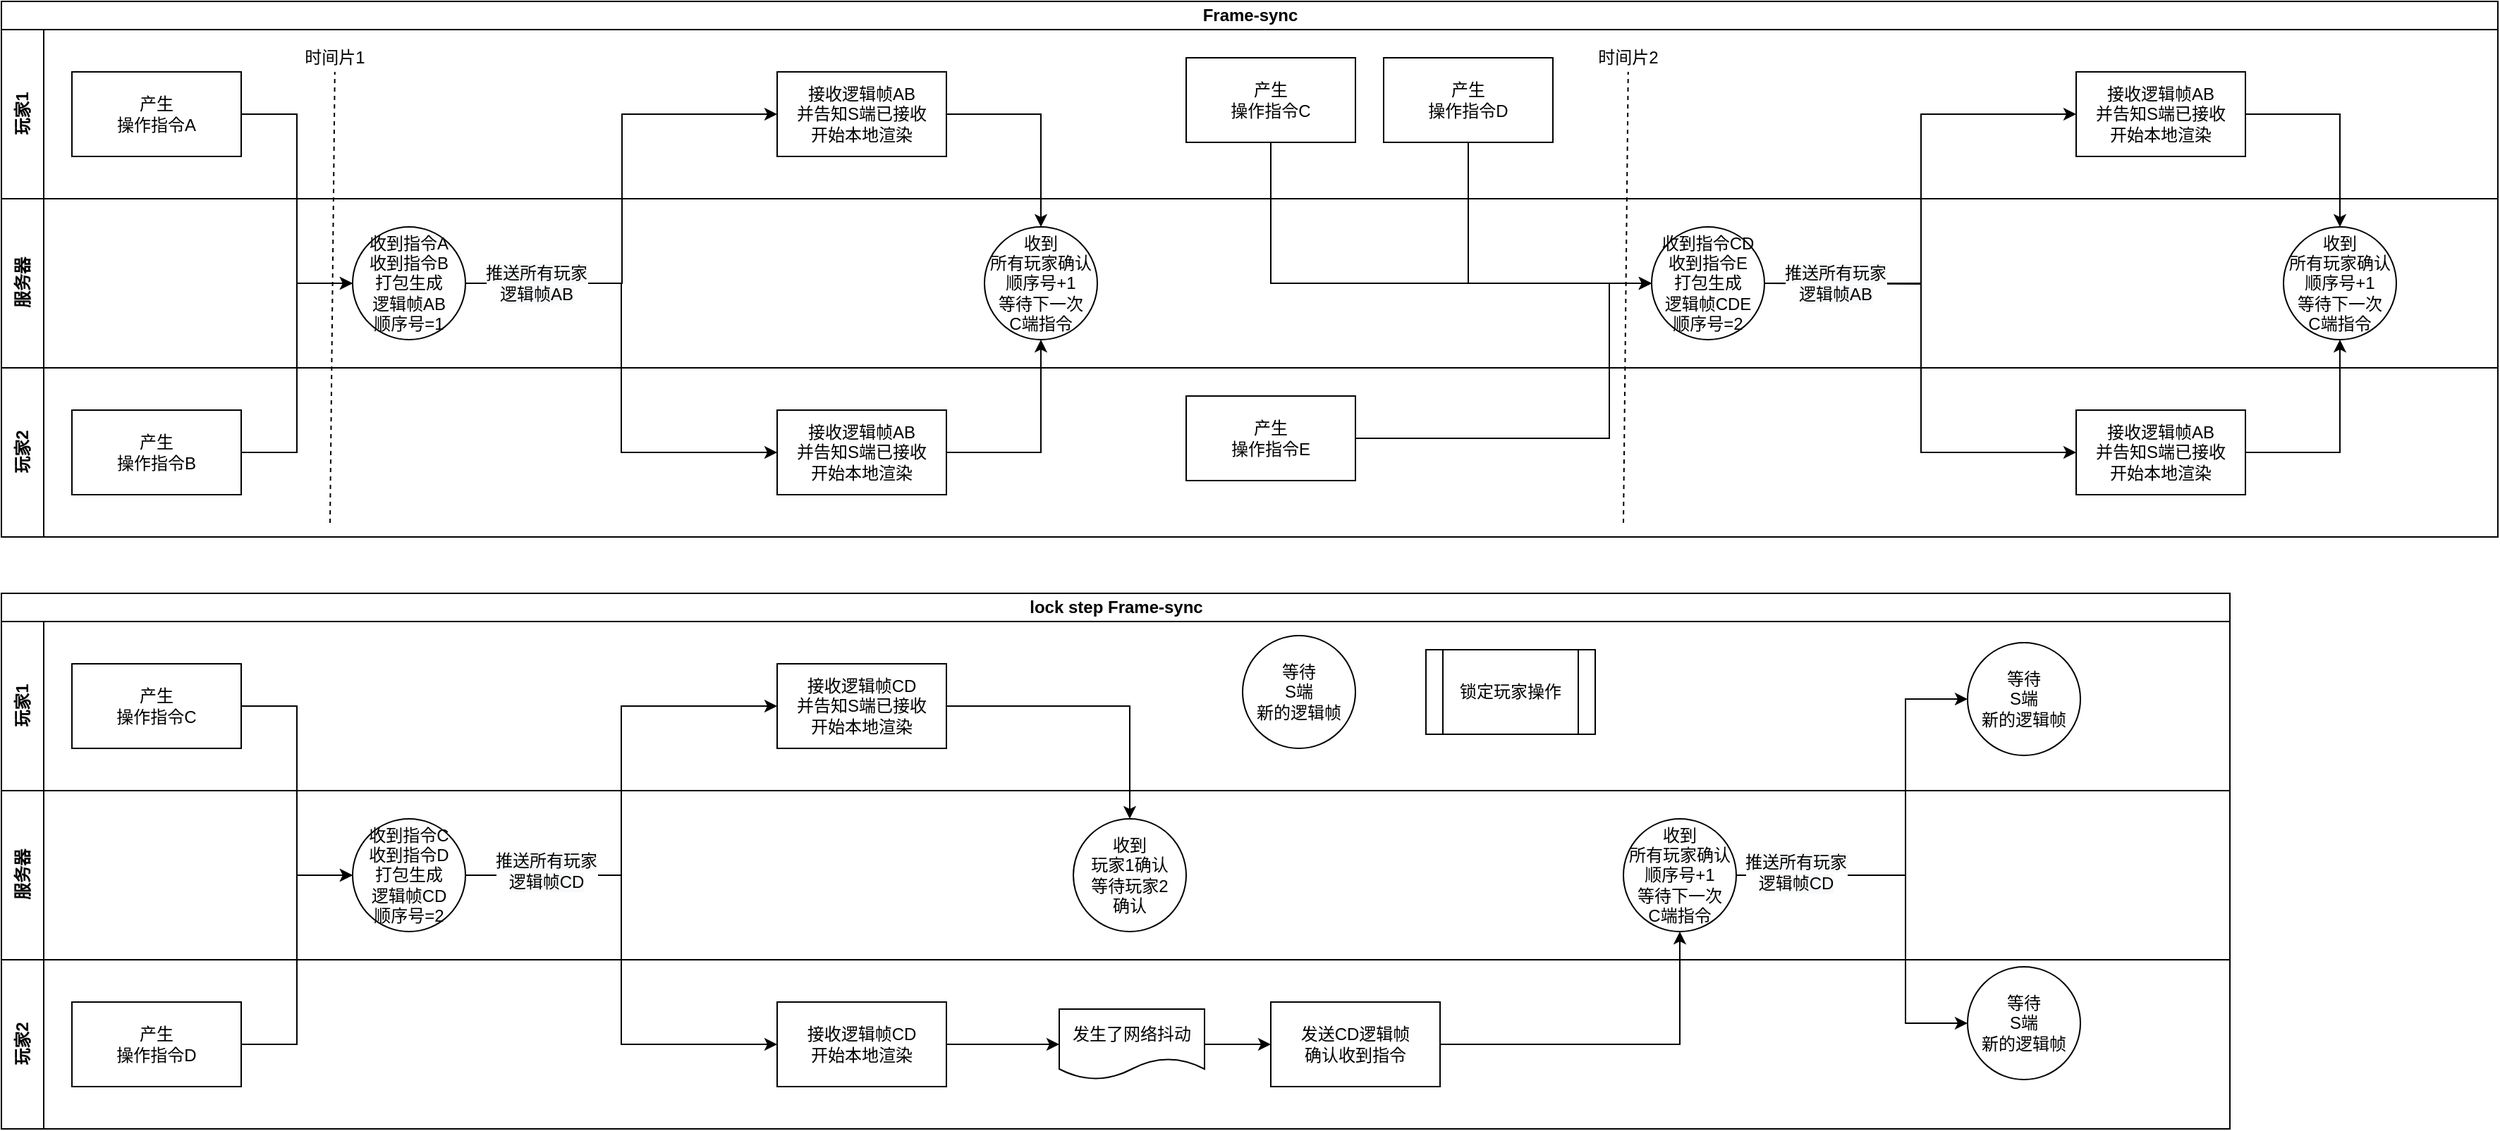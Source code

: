 <mxfile version="14.7.3" type="github">
  <diagram id="-5-jdhdnzxWbleS5DXfY" name="Page-1">
    <mxGraphModel dx="1426" dy="704" grid="1" gridSize="10" guides="1" tooltips="1" connect="1" arrows="1" fold="1" page="1" pageScale="1" pageWidth="827" pageHeight="1169" math="0" shadow="0">
      <root>
        <mxCell id="0" />
        <mxCell id="1" parent="0" />
        <mxCell id="7hrJLlgsWt-9u6O5V6BG-1" value="Frame-sync" style="swimlane;html=1;childLayout=stackLayout;resizeParent=1;resizeParentMax=0;horizontal=1;startSize=20;horizontalStack=0;" parent="1" vertex="1">
          <mxGeometry x="180" y="60" width="1770" height="380" as="geometry" />
        </mxCell>
        <mxCell id="7hrJLlgsWt-9u6O5V6BG-2" value="玩家1" style="swimlane;html=1;startSize=30;horizontal=0;" parent="7hrJLlgsWt-9u6O5V6BG-1" vertex="1">
          <mxGeometry y="20" width="1770" height="120" as="geometry" />
        </mxCell>
        <mxCell id="7hrJLlgsWt-9u6O5V6BG-5" value="产生&lt;br&gt;操作指令A" style="rounded=0;whiteSpace=wrap;html=1;" parent="7hrJLlgsWt-9u6O5V6BG-2" vertex="1">
          <mxGeometry x="50" y="30" width="120" height="60" as="geometry" />
        </mxCell>
        <mxCell id="7hrJLlgsWt-9u6O5V6BG-11" value="接收逻辑帧AB&lt;br&gt;并告知S端已接收&lt;br&gt;开始本地渲染" style="rounded=0;whiteSpace=wrap;html=1;" parent="7hrJLlgsWt-9u6O5V6BG-2" vertex="1">
          <mxGeometry x="550" y="30" width="120" height="60" as="geometry" />
        </mxCell>
        <mxCell id="YzlM53vTQGtiB-58P6q3-10" value="产生&lt;br&gt;操作指令C" style="rounded=0;whiteSpace=wrap;html=1;" vertex="1" parent="7hrJLlgsWt-9u6O5V6BG-2">
          <mxGeometry x="840" y="20" width="120" height="60" as="geometry" />
        </mxCell>
        <mxCell id="YzlM53vTQGtiB-58P6q3-11" value="产生&lt;br&gt;操作指令D" style="rounded=0;whiteSpace=wrap;html=1;" vertex="1" parent="7hrJLlgsWt-9u6O5V6BG-2">
          <mxGeometry x="980" y="20" width="120" height="60" as="geometry" />
        </mxCell>
        <mxCell id="YzlM53vTQGtiB-58P6q3-26" value="" style="endArrow=none;dashed=1;html=1;" edge="1" parent="7hrJLlgsWt-9u6O5V6BG-2" target="YzlM53vTQGtiB-58P6q3-28">
          <mxGeometry width="50" height="50" relative="1" as="geometry">
            <mxPoint x="233" y="350" as="sourcePoint" />
            <mxPoint x="233" y="20" as="targetPoint" />
          </mxGeometry>
        </mxCell>
        <mxCell id="YzlM53vTQGtiB-58P6q3-28" value="时间片1" style="text;html=1;strokeColor=none;fillColor=none;align=center;verticalAlign=middle;whiteSpace=wrap;rounded=0;" vertex="1" parent="7hrJLlgsWt-9u6O5V6BG-2">
          <mxGeometry x="213" y="10" width="47" height="20" as="geometry" />
        </mxCell>
        <mxCell id="YzlM53vTQGtiB-58P6q3-30" value="" style="endArrow=none;dashed=1;html=1;" edge="1" parent="7hrJLlgsWt-9u6O5V6BG-2" target="YzlM53vTQGtiB-58P6q3-31">
          <mxGeometry width="50" height="50" relative="1" as="geometry">
            <mxPoint x="1150" y="350" as="sourcePoint" />
            <mxPoint x="970" y="-60" as="targetPoint" />
          </mxGeometry>
        </mxCell>
        <mxCell id="YzlM53vTQGtiB-58P6q3-31" value="时间片2" style="text;html=1;strokeColor=none;fillColor=none;align=center;verticalAlign=middle;whiteSpace=wrap;rounded=0;" vertex="1" parent="7hrJLlgsWt-9u6O5V6BG-2">
          <mxGeometry x="1130" y="10" width="47" height="20" as="geometry" />
        </mxCell>
        <mxCell id="7hrJLlgsWt-9u6O5V6BG-3" value="服务器" style="swimlane;html=1;startSize=30;horizontal=0;" parent="7hrJLlgsWt-9u6O5V6BG-1" vertex="1">
          <mxGeometry y="140" width="1770" height="120" as="geometry" />
        </mxCell>
        <mxCell id="7hrJLlgsWt-9u6O5V6BG-7" value="收到指令A&lt;br&gt;收到指令B&lt;br&gt;打包生成&lt;br&gt;逻辑帧AB&lt;br&gt;顺序号=1" style="ellipse;whiteSpace=wrap;html=1;aspect=fixed;" parent="7hrJLlgsWt-9u6O5V6BG-3" vertex="1">
          <mxGeometry x="249" y="20" width="80" height="80" as="geometry" />
        </mxCell>
        <mxCell id="AFSrom-hQQR1lpxEIdzh-1" value="收到&lt;br&gt;所有玩家确认&lt;br&gt;顺序号+1&lt;br&gt;等待下一次&lt;br&gt;C端指令" style="ellipse;whiteSpace=wrap;html=1;aspect=fixed;" parent="7hrJLlgsWt-9u6O5V6BG-3" vertex="1">
          <mxGeometry x="697" y="20" width="80" height="80" as="geometry" />
        </mxCell>
        <mxCell id="YzlM53vTQGtiB-58P6q3-13" value="收到指令CD&lt;br&gt;收到指令E&lt;br&gt;打包生成&lt;br&gt;逻辑帧CDE&lt;br&gt;顺序号=2" style="ellipse;whiteSpace=wrap;html=1;aspect=fixed;" vertex="1" parent="7hrJLlgsWt-9u6O5V6BG-3">
          <mxGeometry x="1170" y="20" width="80" height="80" as="geometry" />
        </mxCell>
        <mxCell id="7hrJLlgsWt-9u6O5V6BG-4" value="玩家2" style="swimlane;html=1;startSize=30;horizontal=0;" parent="7hrJLlgsWt-9u6O5V6BG-1" vertex="1">
          <mxGeometry y="260" width="1770" height="120" as="geometry" />
        </mxCell>
        <mxCell id="7hrJLlgsWt-9u6O5V6BG-6" value="产生&lt;br&gt;操作指令B" style="rounded=0;whiteSpace=wrap;html=1;" parent="7hrJLlgsWt-9u6O5V6BG-4" vertex="1">
          <mxGeometry x="50" y="30" width="120" height="60" as="geometry" />
        </mxCell>
        <mxCell id="7hrJLlgsWt-9u6O5V6BG-12" value="接收逻辑帧AB&lt;br&gt;并告知S端已接收&lt;br&gt;开始本地渲染" style="rounded=0;whiteSpace=wrap;html=1;" parent="7hrJLlgsWt-9u6O5V6BG-4" vertex="1">
          <mxGeometry x="550" y="30" width="120" height="60" as="geometry" />
        </mxCell>
        <mxCell id="YzlM53vTQGtiB-58P6q3-12" value="产生&lt;br&gt;操作指令E" style="rounded=0;whiteSpace=wrap;html=1;" vertex="1" parent="7hrJLlgsWt-9u6O5V6BG-4">
          <mxGeometry x="840" y="20" width="120" height="60" as="geometry" />
        </mxCell>
        <mxCell id="7hrJLlgsWt-9u6O5V6BG-8" style="edgeStyle=orthogonalEdgeStyle;rounded=0;orthogonalLoop=1;jettySize=auto;html=1;entryX=0;entryY=0.5;entryDx=0;entryDy=0;" parent="7hrJLlgsWt-9u6O5V6BG-1" source="7hrJLlgsWt-9u6O5V6BG-5" target="7hrJLlgsWt-9u6O5V6BG-7" edge="1">
          <mxGeometry relative="1" as="geometry" />
        </mxCell>
        <mxCell id="7hrJLlgsWt-9u6O5V6BG-9" style="edgeStyle=orthogonalEdgeStyle;rounded=0;orthogonalLoop=1;jettySize=auto;html=1;entryX=0;entryY=0.5;entryDx=0;entryDy=0;" parent="7hrJLlgsWt-9u6O5V6BG-1" source="7hrJLlgsWt-9u6O5V6BG-6" target="7hrJLlgsWt-9u6O5V6BG-7" edge="1">
          <mxGeometry relative="1" as="geometry" />
        </mxCell>
        <mxCell id="7hrJLlgsWt-9u6O5V6BG-13" style="edgeStyle=orthogonalEdgeStyle;rounded=0;orthogonalLoop=1;jettySize=auto;html=1;entryX=0;entryY=0.5;entryDx=0;entryDy=0;exitX=1;exitY=0.5;exitDx=0;exitDy=0;" parent="7hrJLlgsWt-9u6O5V6BG-1" source="7hrJLlgsWt-9u6O5V6BG-7" target="7hrJLlgsWt-9u6O5V6BG-11" edge="1">
          <mxGeometry relative="1" as="geometry">
            <mxPoint x="479" y="200" as="sourcePoint" />
            <Array as="points">
              <mxPoint x="440" y="200" />
              <mxPoint x="440" y="80" />
            </Array>
          </mxGeometry>
        </mxCell>
        <mxCell id="7hrJLlgsWt-9u6O5V6BG-14" style="edgeStyle=orthogonalEdgeStyle;rounded=0;orthogonalLoop=1;jettySize=auto;html=1;entryX=0;entryY=0.5;entryDx=0;entryDy=0;exitX=1;exitY=0.5;exitDx=0;exitDy=0;" parent="7hrJLlgsWt-9u6O5V6BG-1" source="7hrJLlgsWt-9u6O5V6BG-7" target="7hrJLlgsWt-9u6O5V6BG-12" edge="1">
          <mxGeometry relative="1" as="geometry">
            <mxPoint x="479" y="200" as="sourcePoint" />
          </mxGeometry>
        </mxCell>
        <mxCell id="AFSrom-hQQR1lpxEIdzh-46" value="&lt;span style=&quot;font-size: 12px ; background-color: rgb(248 , 249 , 250)&quot;&gt;推送所有玩家&lt;/span&gt;&lt;br style=&quot;font-size: 12px ; background-color: rgb(248 , 249 , 250)&quot;&gt;&lt;span style=&quot;font-size: 12px ; background-color: rgb(248 , 249 , 250)&quot;&gt;逻辑帧AB&lt;/span&gt;" style="edgeLabel;html=1;align=center;verticalAlign=middle;resizable=0;points=[];" parent="7hrJLlgsWt-9u6O5V6BG-14" vertex="1" connectable="0">
          <mxGeometry x="-0.707" relative="1" as="geometry">
            <mxPoint as="offset" />
          </mxGeometry>
        </mxCell>
        <mxCell id="AFSrom-hQQR1lpxEIdzh-2" style="edgeStyle=orthogonalEdgeStyle;rounded=0;orthogonalLoop=1;jettySize=auto;html=1;" parent="7hrJLlgsWt-9u6O5V6BG-1" source="7hrJLlgsWt-9u6O5V6BG-11" target="AFSrom-hQQR1lpxEIdzh-1" edge="1">
          <mxGeometry relative="1" as="geometry" />
        </mxCell>
        <mxCell id="AFSrom-hQQR1lpxEIdzh-3" style="edgeStyle=orthogonalEdgeStyle;rounded=0;orthogonalLoop=1;jettySize=auto;html=1;entryX=0.5;entryY=1;entryDx=0;entryDy=0;" parent="7hrJLlgsWt-9u6O5V6BG-1" source="7hrJLlgsWt-9u6O5V6BG-12" target="AFSrom-hQQR1lpxEIdzh-1" edge="1">
          <mxGeometry relative="1" as="geometry" />
        </mxCell>
        <mxCell id="YzlM53vTQGtiB-58P6q3-14" style="edgeStyle=orthogonalEdgeStyle;rounded=0;orthogonalLoop=1;jettySize=auto;html=1;entryX=0;entryY=0.5;entryDx=0;entryDy=0;" edge="1" parent="7hrJLlgsWt-9u6O5V6BG-1" source="YzlM53vTQGtiB-58P6q3-11" target="YzlM53vTQGtiB-58P6q3-13">
          <mxGeometry relative="1" as="geometry">
            <Array as="points">
              <mxPoint x="1040" y="200" />
            </Array>
          </mxGeometry>
        </mxCell>
        <mxCell id="YzlM53vTQGtiB-58P6q3-15" style="edgeStyle=orthogonalEdgeStyle;rounded=0;orthogonalLoop=1;jettySize=auto;html=1;entryX=0;entryY=0.5;entryDx=0;entryDy=0;" edge="1" parent="7hrJLlgsWt-9u6O5V6BG-1" source="YzlM53vTQGtiB-58P6q3-10" target="YzlM53vTQGtiB-58P6q3-13">
          <mxGeometry relative="1" as="geometry">
            <Array as="points">
              <mxPoint x="900" y="200" />
            </Array>
          </mxGeometry>
        </mxCell>
        <mxCell id="YzlM53vTQGtiB-58P6q3-16" style="edgeStyle=orthogonalEdgeStyle;rounded=0;orthogonalLoop=1;jettySize=auto;html=1;entryX=0;entryY=0.5;entryDx=0;entryDy=0;" edge="1" parent="7hrJLlgsWt-9u6O5V6BG-1" source="YzlM53vTQGtiB-58P6q3-12" target="YzlM53vTQGtiB-58P6q3-13">
          <mxGeometry relative="1" as="geometry">
            <Array as="points">
              <mxPoint x="1140" y="310" />
              <mxPoint x="1140" y="200" />
            </Array>
          </mxGeometry>
        </mxCell>
        <mxCell id="AFSrom-hQQR1lpxEIdzh-18" value="lock step Frame-sync" style="swimlane;html=1;childLayout=stackLayout;resizeParent=1;resizeParentMax=0;horizontal=1;startSize=20;horizontalStack=0;" parent="1" vertex="1">
          <mxGeometry x="180" y="480" width="1580" height="380" as="geometry" />
        </mxCell>
        <mxCell id="AFSrom-hQQR1lpxEIdzh-19" value="玩家1" style="swimlane;html=1;startSize=30;horizontal=0;" parent="AFSrom-hQQR1lpxEIdzh-18" vertex="1">
          <mxGeometry y="20" width="1580" height="120" as="geometry" />
        </mxCell>
        <mxCell id="AFSrom-hQQR1lpxEIdzh-20" value="产生&lt;br&gt;操作指令C" style="rounded=0;whiteSpace=wrap;html=1;" parent="AFSrom-hQQR1lpxEIdzh-19" vertex="1">
          <mxGeometry x="50" y="30" width="120" height="60" as="geometry" />
        </mxCell>
        <mxCell id="AFSrom-hQQR1lpxEIdzh-21" value="接收逻辑帧CD&lt;br&gt;并告知S端已接收&lt;br&gt;开始本地渲染" style="rounded=0;whiteSpace=wrap;html=1;" parent="AFSrom-hQQR1lpxEIdzh-19" vertex="1">
          <mxGeometry x="550" y="30" width="120" height="60" as="geometry" />
        </mxCell>
        <mxCell id="AFSrom-hQQR1lpxEIdzh-37" value="等待&lt;br&gt;S端&lt;br&gt;新的逻辑帧" style="ellipse;whiteSpace=wrap;html=1;aspect=fixed;" parent="AFSrom-hQQR1lpxEIdzh-19" vertex="1">
          <mxGeometry x="880" y="10" width="80" height="80" as="geometry" />
        </mxCell>
        <mxCell id="AFSrom-hQQR1lpxEIdzh-50" value="锁定玩家操作" style="shape=process;whiteSpace=wrap;html=1;backgroundOutline=1;" parent="AFSrom-hQQR1lpxEIdzh-19" vertex="1">
          <mxGeometry x="1010" y="20" width="120" height="60" as="geometry" />
        </mxCell>
        <mxCell id="AFSrom-hQQR1lpxEIdzh-51" value="等待&lt;br&gt;S端&lt;br&gt;新的逻辑帧" style="ellipse;whiteSpace=wrap;html=1;aspect=fixed;" parent="AFSrom-hQQR1lpxEIdzh-19" vertex="1">
          <mxGeometry x="1394" y="15" width="80" height="80" as="geometry" />
        </mxCell>
        <mxCell id="AFSrom-hQQR1lpxEIdzh-22" value="服务器" style="swimlane;html=1;startSize=30;horizontal=0;" parent="AFSrom-hQQR1lpxEIdzh-18" vertex="1">
          <mxGeometry y="140" width="1580" height="120" as="geometry" />
        </mxCell>
        <mxCell id="AFSrom-hQQR1lpxEIdzh-24" value="收到指令C&lt;br&gt;收到指令D&lt;br&gt;打包生成&lt;br&gt;逻辑帧CD&lt;br&gt;顺序号=2" style="ellipse;whiteSpace=wrap;html=1;aspect=fixed;" parent="AFSrom-hQQR1lpxEIdzh-22" vertex="1">
          <mxGeometry x="249" y="20" width="80" height="80" as="geometry" />
        </mxCell>
        <mxCell id="AFSrom-hQQR1lpxEIdzh-26" value="收到&lt;br&gt;玩家1确认&lt;br&gt;等待玩家2&lt;br&gt;确认" style="ellipse;whiteSpace=wrap;html=1;aspect=fixed;" parent="AFSrom-hQQR1lpxEIdzh-22" vertex="1">
          <mxGeometry x="760" y="20" width="80" height="80" as="geometry" />
        </mxCell>
        <mxCell id="AFSrom-hQQR1lpxEIdzh-41" value="收到&lt;br&gt;所有玩家确认&lt;br&gt;顺序号+1&lt;br&gt;等待下一次&lt;br&gt;C端指令" style="ellipse;whiteSpace=wrap;html=1;aspect=fixed;" parent="AFSrom-hQQR1lpxEIdzh-22" vertex="1">
          <mxGeometry x="1150" y="20" width="80" height="80" as="geometry" />
        </mxCell>
        <mxCell id="AFSrom-hQQR1lpxEIdzh-27" value="玩家2" style="swimlane;html=1;startSize=30;horizontal=0;" parent="AFSrom-hQQR1lpxEIdzh-18" vertex="1">
          <mxGeometry y="260" width="1580" height="120" as="geometry" />
        </mxCell>
        <mxCell id="AFSrom-hQQR1lpxEIdzh-28" value="产生&lt;br&gt;操作指令D" style="rounded=0;whiteSpace=wrap;html=1;" parent="AFSrom-hQQR1lpxEIdzh-27" vertex="1">
          <mxGeometry x="50" y="30" width="120" height="60" as="geometry" />
        </mxCell>
        <mxCell id="AFSrom-hQQR1lpxEIdzh-42" style="edgeStyle=orthogonalEdgeStyle;rounded=0;orthogonalLoop=1;jettySize=auto;html=1;entryX=0;entryY=0.5;entryDx=0;entryDy=0;" parent="AFSrom-hQQR1lpxEIdzh-27" source="AFSrom-hQQR1lpxEIdzh-29" target="AFSrom-hQQR1lpxEIdzh-36" edge="1">
          <mxGeometry relative="1" as="geometry" />
        </mxCell>
        <mxCell id="AFSrom-hQQR1lpxEIdzh-29" value="接收逻辑帧CD&lt;br&gt;开始本地渲染" style="rounded=0;whiteSpace=wrap;html=1;" parent="AFSrom-hQQR1lpxEIdzh-27" vertex="1">
          <mxGeometry x="550" y="30" width="120" height="60" as="geometry" />
        </mxCell>
        <mxCell id="AFSrom-hQQR1lpxEIdzh-43" style="edgeStyle=orthogonalEdgeStyle;rounded=0;orthogonalLoop=1;jettySize=auto;html=1;entryX=0;entryY=0.5;entryDx=0;entryDy=0;" parent="AFSrom-hQQR1lpxEIdzh-27" source="AFSrom-hQQR1lpxEIdzh-36" target="AFSrom-hQQR1lpxEIdzh-39" edge="1">
          <mxGeometry relative="1" as="geometry" />
        </mxCell>
        <mxCell id="AFSrom-hQQR1lpxEIdzh-36" value="&lt;span&gt;发生了网络抖动&lt;/span&gt;" style="shape=document;whiteSpace=wrap;html=1;boundedLbl=1;" parent="AFSrom-hQQR1lpxEIdzh-27" vertex="1">
          <mxGeometry x="750" y="35" width="103" height="50" as="geometry" />
        </mxCell>
        <mxCell id="AFSrom-hQQR1lpxEIdzh-39" value="发送CD逻辑帧&lt;br&gt;确认收到指令" style="rounded=0;whiteSpace=wrap;html=1;" parent="AFSrom-hQQR1lpxEIdzh-27" vertex="1">
          <mxGeometry x="900" y="30" width="120" height="60" as="geometry" />
        </mxCell>
        <mxCell id="AFSrom-hQQR1lpxEIdzh-52" value="等待&lt;br&gt;S端&lt;br&gt;新的逻辑帧" style="ellipse;whiteSpace=wrap;html=1;aspect=fixed;" parent="AFSrom-hQQR1lpxEIdzh-27" vertex="1">
          <mxGeometry x="1394" y="5" width="80" height="80" as="geometry" />
        </mxCell>
        <mxCell id="AFSrom-hQQR1lpxEIdzh-30" style="edgeStyle=orthogonalEdgeStyle;rounded=0;orthogonalLoop=1;jettySize=auto;html=1;entryX=0;entryY=0.5;entryDx=0;entryDy=0;" parent="AFSrom-hQQR1lpxEIdzh-18" source="AFSrom-hQQR1lpxEIdzh-20" target="AFSrom-hQQR1lpxEIdzh-24" edge="1">
          <mxGeometry relative="1" as="geometry" />
        </mxCell>
        <mxCell id="AFSrom-hQQR1lpxEIdzh-31" style="edgeStyle=orthogonalEdgeStyle;rounded=0;orthogonalLoop=1;jettySize=auto;html=1;entryX=0;entryY=0.5;entryDx=0;entryDy=0;" parent="AFSrom-hQQR1lpxEIdzh-18" source="AFSrom-hQQR1lpxEIdzh-28" target="AFSrom-hQQR1lpxEIdzh-24" edge="1">
          <mxGeometry relative="1" as="geometry" />
        </mxCell>
        <mxCell id="AFSrom-hQQR1lpxEIdzh-32" style="edgeStyle=orthogonalEdgeStyle;rounded=0;orthogonalLoop=1;jettySize=auto;html=1;entryX=0;entryY=0.5;entryDx=0;entryDy=0;exitX=1;exitY=0.5;exitDx=0;exitDy=0;" parent="AFSrom-hQQR1lpxEIdzh-18" source="AFSrom-hQQR1lpxEIdzh-24" target="AFSrom-hQQR1lpxEIdzh-21" edge="1">
          <mxGeometry relative="1" as="geometry">
            <mxPoint x="450" y="200" as="sourcePoint" />
          </mxGeometry>
        </mxCell>
        <mxCell id="AFSrom-hQQR1lpxEIdzh-33" style="edgeStyle=orthogonalEdgeStyle;rounded=0;orthogonalLoop=1;jettySize=auto;html=1;entryX=0;entryY=0.5;entryDx=0;entryDy=0;exitX=1;exitY=0.5;exitDx=0;exitDy=0;" parent="AFSrom-hQQR1lpxEIdzh-18" source="AFSrom-hQQR1lpxEIdzh-24" target="AFSrom-hQQR1lpxEIdzh-29" edge="1">
          <mxGeometry relative="1" as="geometry">
            <mxPoint x="450" y="200" as="sourcePoint" />
          </mxGeometry>
        </mxCell>
        <mxCell id="AFSrom-hQQR1lpxEIdzh-45" value="&lt;span style=&quot;font-size: 12px ; background-color: rgb(248 , 249 , 250)&quot;&gt;推送所有玩家&lt;/span&gt;&lt;br style=&quot;font-size: 12px ; background-color: rgb(248 , 249 , 250)&quot;&gt;&lt;span style=&quot;font-size: 12px ; background-color: rgb(248 , 249 , 250)&quot;&gt;逻辑帧CD&lt;/span&gt;" style="edgeLabel;html=1;align=center;verticalAlign=middle;resizable=0;points=[];" parent="AFSrom-hQQR1lpxEIdzh-33" vertex="1" connectable="0">
          <mxGeometry x="-0.666" y="3" relative="1" as="geometry">
            <mxPoint as="offset" />
          </mxGeometry>
        </mxCell>
        <mxCell id="AFSrom-hQQR1lpxEIdzh-34" style="edgeStyle=orthogonalEdgeStyle;rounded=0;orthogonalLoop=1;jettySize=auto;html=1;" parent="AFSrom-hQQR1lpxEIdzh-18" source="AFSrom-hQQR1lpxEIdzh-21" target="AFSrom-hQQR1lpxEIdzh-26" edge="1">
          <mxGeometry relative="1" as="geometry" />
        </mxCell>
        <mxCell id="AFSrom-hQQR1lpxEIdzh-44" style="edgeStyle=orthogonalEdgeStyle;rounded=0;orthogonalLoop=1;jettySize=auto;html=1;entryX=0.5;entryY=1;entryDx=0;entryDy=0;" parent="AFSrom-hQQR1lpxEIdzh-18" source="AFSrom-hQQR1lpxEIdzh-39" target="AFSrom-hQQR1lpxEIdzh-41" edge="1">
          <mxGeometry relative="1" as="geometry" />
        </mxCell>
        <mxCell id="AFSrom-hQQR1lpxEIdzh-53" style="edgeStyle=orthogonalEdgeStyle;rounded=0;orthogonalLoop=1;jettySize=auto;html=1;entryX=0;entryY=0.5;entryDx=0;entryDy=0;" parent="AFSrom-hQQR1lpxEIdzh-18" source="AFSrom-hQQR1lpxEIdzh-41" target="AFSrom-hQQR1lpxEIdzh-51" edge="1">
          <mxGeometry relative="1" as="geometry">
            <Array as="points">
              <mxPoint x="1350" y="200" />
              <mxPoint x="1350" y="75" />
            </Array>
          </mxGeometry>
        </mxCell>
        <mxCell id="AFSrom-hQQR1lpxEIdzh-54" style="edgeStyle=orthogonalEdgeStyle;rounded=0;orthogonalLoop=1;jettySize=auto;html=1;entryX=0;entryY=0.5;entryDx=0;entryDy=0;" parent="AFSrom-hQQR1lpxEIdzh-18" source="AFSrom-hQQR1lpxEIdzh-41" target="AFSrom-hQQR1lpxEIdzh-52" edge="1">
          <mxGeometry relative="1" as="geometry">
            <Array as="points">
              <mxPoint x="1350" y="200" />
              <mxPoint x="1350" y="305" />
            </Array>
          </mxGeometry>
        </mxCell>
        <mxCell id="AFSrom-hQQR1lpxEIdzh-55" value="&lt;span style=&quot;font-size: 12px ; background-color: rgb(248 , 249 , 250)&quot;&gt;推送所有玩家&lt;/span&gt;&lt;br style=&quot;font-size: 12px ; background-color: rgb(248 , 249 , 250)&quot;&gt;&lt;span style=&quot;font-size: 12px ; background-color: rgb(248 , 249 , 250)&quot;&gt;逻辑帧CD&lt;/span&gt;" style="edgeLabel;html=1;align=center;verticalAlign=middle;resizable=0;points=[];" parent="AFSrom-hQQR1lpxEIdzh-54" vertex="1" connectable="0">
          <mxGeometry x="-0.688" y="2" relative="1" as="geometry">
            <mxPoint as="offset" />
          </mxGeometry>
        </mxCell>
        <mxCell id="YzlM53vTQGtiB-58P6q3-18" value="接收逻辑帧AB&lt;br&gt;并告知S端已接收&lt;br&gt;开始本地渲染" style="rounded=0;whiteSpace=wrap;html=1;" vertex="1" parent="1">
          <mxGeometry x="1651" y="110" width="120" height="60" as="geometry" />
        </mxCell>
        <mxCell id="YzlM53vTQGtiB-58P6q3-19" value="收到&lt;br&gt;所有玩家确认&lt;br&gt;顺序号+1&lt;br&gt;等待下一次&lt;br&gt;C端指令" style="ellipse;whiteSpace=wrap;html=1;aspect=fixed;" vertex="1" parent="1">
          <mxGeometry x="1798" y="220" width="80" height="80" as="geometry" />
        </mxCell>
        <mxCell id="YzlM53vTQGtiB-58P6q3-20" value="接收逻辑帧AB&lt;br&gt;并告知S端已接收&lt;br&gt;开始本地渲染" style="rounded=0;whiteSpace=wrap;html=1;" vertex="1" parent="1">
          <mxGeometry x="1651" y="350" width="120" height="60" as="geometry" />
        </mxCell>
        <mxCell id="YzlM53vTQGtiB-58P6q3-21" style="edgeStyle=orthogonalEdgeStyle;rounded=0;orthogonalLoop=1;jettySize=auto;html=1;entryX=0;entryY=0.5;entryDx=0;entryDy=0;exitX=1;exitY=0.5;exitDx=0;exitDy=0;" edge="1" parent="1" target="YzlM53vTQGtiB-58P6q3-18">
          <mxGeometry relative="1" as="geometry">
            <mxPoint x="1430" y="260" as="sourcePoint" />
            <Array as="points">
              <mxPoint x="1541" y="260" />
              <mxPoint x="1541" y="140" />
            </Array>
          </mxGeometry>
        </mxCell>
        <mxCell id="YzlM53vTQGtiB-58P6q3-22" style="edgeStyle=orthogonalEdgeStyle;rounded=0;orthogonalLoop=1;jettySize=auto;html=1;entryX=0;entryY=0.5;entryDx=0;entryDy=0;exitX=1;exitY=0.5;exitDx=0;exitDy=0;" edge="1" parent="1" target="YzlM53vTQGtiB-58P6q3-20">
          <mxGeometry relative="1" as="geometry">
            <mxPoint x="1430" y="260" as="sourcePoint" />
          </mxGeometry>
        </mxCell>
        <mxCell id="YzlM53vTQGtiB-58P6q3-23" value="&lt;span style=&quot;font-size: 12px ; background-color: rgb(248 , 249 , 250)&quot;&gt;推送所有玩家&lt;/span&gt;&lt;br style=&quot;font-size: 12px ; background-color: rgb(248 , 249 , 250)&quot;&gt;&lt;span style=&quot;font-size: 12px ; background-color: rgb(248 , 249 , 250)&quot;&gt;逻辑帧AB&lt;/span&gt;" style="edgeLabel;html=1;align=center;verticalAlign=middle;resizable=0;points=[];" vertex="1" connectable="0" parent="YzlM53vTQGtiB-58P6q3-22">
          <mxGeometry x="-0.707" relative="1" as="geometry">
            <mxPoint as="offset" />
          </mxGeometry>
        </mxCell>
        <mxCell id="YzlM53vTQGtiB-58P6q3-24" style="edgeStyle=orthogonalEdgeStyle;rounded=0;orthogonalLoop=1;jettySize=auto;html=1;" edge="1" parent="1" source="YzlM53vTQGtiB-58P6q3-18" target="YzlM53vTQGtiB-58P6q3-19">
          <mxGeometry relative="1" as="geometry" />
        </mxCell>
        <mxCell id="YzlM53vTQGtiB-58P6q3-25" style="edgeStyle=orthogonalEdgeStyle;rounded=0;orthogonalLoop=1;jettySize=auto;html=1;entryX=0.5;entryY=1;entryDx=0;entryDy=0;" edge="1" parent="1" source="YzlM53vTQGtiB-58P6q3-20" target="YzlM53vTQGtiB-58P6q3-19">
          <mxGeometry relative="1" as="geometry" />
        </mxCell>
      </root>
    </mxGraphModel>
  </diagram>
</mxfile>
